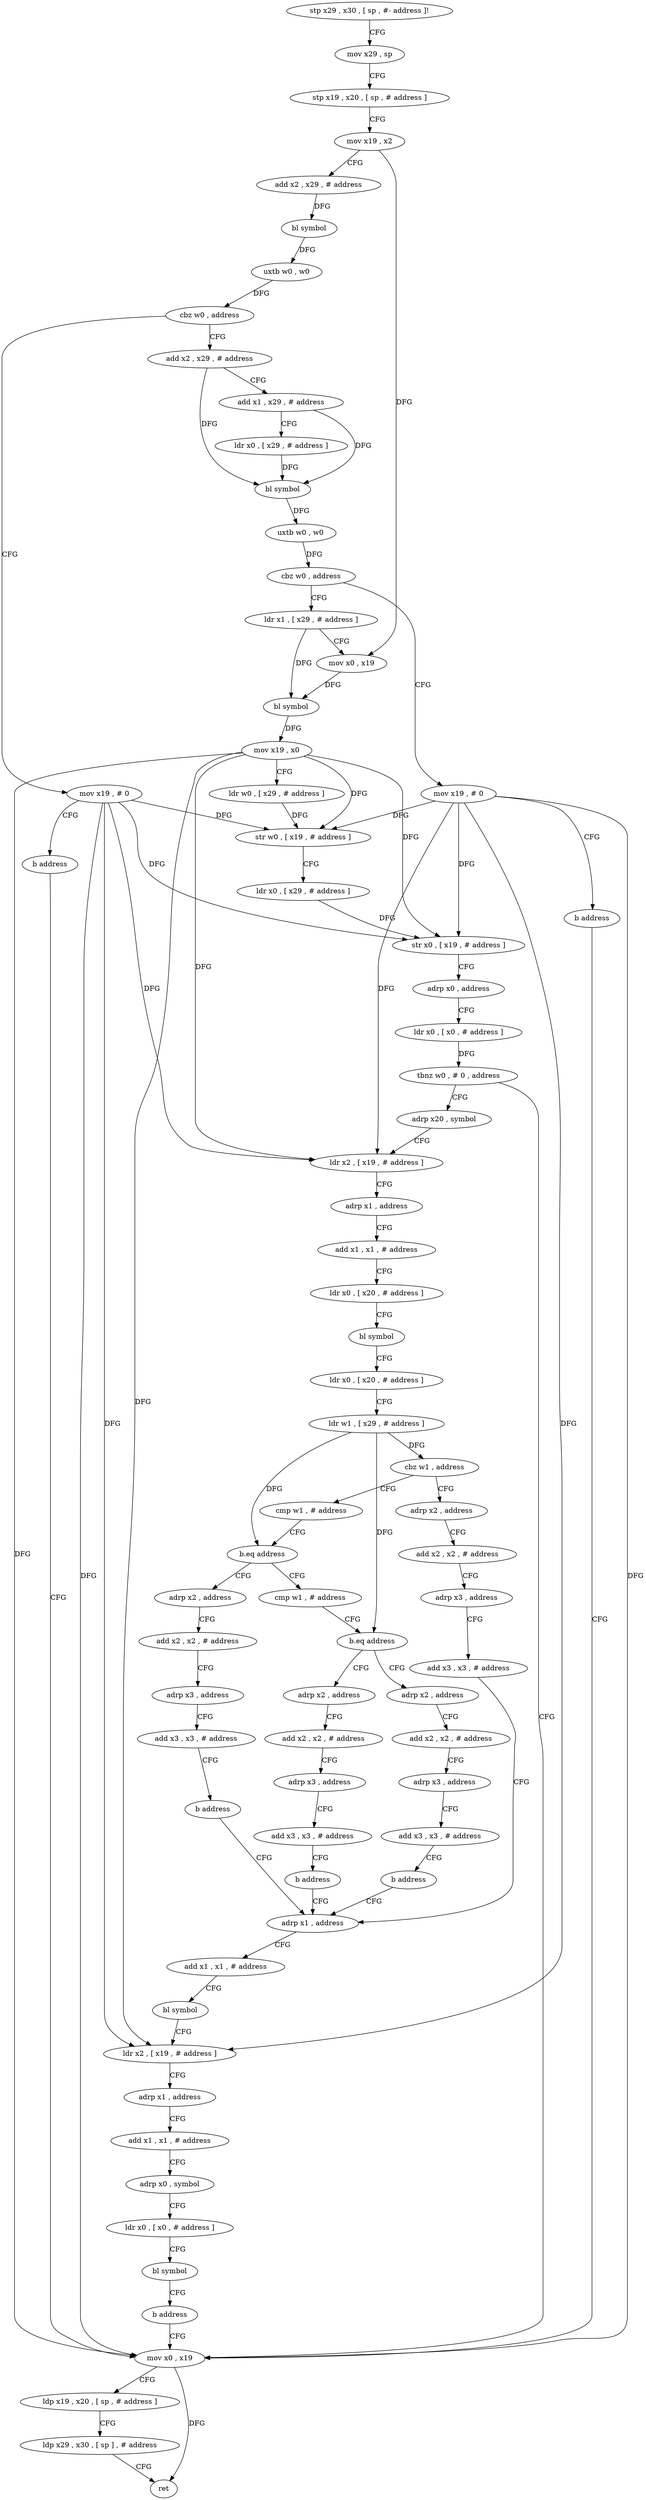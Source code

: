 digraph "func" {
"4248580" [label = "stp x29 , x30 , [ sp , #- address ]!" ]
"4248584" [label = "mov x29 , sp" ]
"4248588" [label = "stp x19 , x20 , [ sp , # address ]" ]
"4248592" [label = "mov x19 , x2" ]
"4248596" [label = "add x2 , x29 , # address" ]
"4248600" [label = "bl symbol" ]
"4248604" [label = "uxtb w0 , w0" ]
"4248608" [label = "cbz w0 , address" ]
"4248872" [label = "mov x19 , # 0" ]
"4248612" [label = "add x2 , x29 , # address" ]
"4248876" [label = "b address" ]
"4248680" [label = "mov x0 , x19" ]
"4248616" [label = "add x1 , x29 , # address" ]
"4248620" [label = "ldr x0 , [ x29 , # address ]" ]
"4248624" [label = "bl symbol" ]
"4248628" [label = "uxtb w0 , w0" ]
"4248632" [label = "cbz w0 , address" ]
"4248864" [label = "mov x19 , # 0" ]
"4248636" [label = "ldr x1 , [ x29 , # address ]" ]
"4248684" [label = "ldp x19 , x20 , [ sp , # address ]" ]
"4248688" [label = "ldp x29 , x30 , [ sp ] , # address" ]
"4248692" [label = "ret" ]
"4248868" [label = "b address" ]
"4248640" [label = "mov x0 , x19" ]
"4248644" [label = "bl symbol" ]
"4248648" [label = "mov x19 , x0" ]
"4248652" [label = "ldr w0 , [ x29 , # address ]" ]
"4248656" [label = "str w0 , [ x19 , # address ]" ]
"4248660" [label = "ldr x0 , [ x29 , # address ]" ]
"4248664" [label = "str x0 , [ x19 , # address ]" ]
"4248668" [label = "adrp x0 , address" ]
"4248672" [label = "ldr x0 , [ x0 , # address ]" ]
"4248676" [label = "tbnz w0 , # 0 , address" ]
"4248696" [label = "adrp x20 , symbol" ]
"4248700" [label = "ldr x2 , [ x19 , # address ]" ]
"4248704" [label = "adrp x1 , address" ]
"4248708" [label = "add x1 , x1 , # address" ]
"4248712" [label = "ldr x0 , [ x20 , # address ]" ]
"4248716" [label = "bl symbol" ]
"4248720" [label = "ldr x0 , [ x20 , # address ]" ]
"4248724" [label = "ldr w1 , [ x29 , # address ]" ]
"4248728" [label = "cbz w1 , address" ]
"4248788" [label = "adrp x2 , address" ]
"4248732" [label = "cmp w1 , # address" ]
"4248792" [label = "add x2 , x2 , # address" ]
"4248796" [label = "adrp x3 , address" ]
"4248800" [label = "add x3 , x3 , # address" ]
"4248804" [label = "adrp x1 , address" ]
"4248736" [label = "b.eq address" ]
"4248844" [label = "adrp x2 , address" ]
"4248740" [label = "cmp w1 , # address" ]
"4248848" [label = "add x2 , x2 , # address" ]
"4248852" [label = "adrp x3 , address" ]
"4248856" [label = "add x3 , x3 , # address" ]
"4248860" [label = "b address" ]
"4248744" [label = "b.eq address" ]
"4248768" [label = "adrp x2 , address" ]
"4248748" [label = "adrp x2 , address" ]
"4248808" [label = "add x1 , x1 , # address" ]
"4248812" [label = "bl symbol" ]
"4248816" [label = "ldr x2 , [ x19 , # address ]" ]
"4248820" [label = "adrp x1 , address" ]
"4248824" [label = "add x1 , x1 , # address" ]
"4248828" [label = "adrp x0 , symbol" ]
"4248832" [label = "ldr x0 , [ x0 , # address ]" ]
"4248836" [label = "bl symbol" ]
"4248840" [label = "b address" ]
"4248772" [label = "add x2 , x2 , # address" ]
"4248776" [label = "adrp x3 , address" ]
"4248780" [label = "add x3 , x3 , # address" ]
"4248784" [label = "b address" ]
"4248752" [label = "add x2 , x2 , # address" ]
"4248756" [label = "adrp x3 , address" ]
"4248760" [label = "add x3 , x3 , # address" ]
"4248764" [label = "b address" ]
"4248580" -> "4248584" [ label = "CFG" ]
"4248584" -> "4248588" [ label = "CFG" ]
"4248588" -> "4248592" [ label = "CFG" ]
"4248592" -> "4248596" [ label = "CFG" ]
"4248592" -> "4248640" [ label = "DFG" ]
"4248596" -> "4248600" [ label = "DFG" ]
"4248600" -> "4248604" [ label = "DFG" ]
"4248604" -> "4248608" [ label = "DFG" ]
"4248608" -> "4248872" [ label = "CFG" ]
"4248608" -> "4248612" [ label = "CFG" ]
"4248872" -> "4248876" [ label = "CFG" ]
"4248872" -> "4248680" [ label = "DFG" ]
"4248872" -> "4248656" [ label = "DFG" ]
"4248872" -> "4248664" [ label = "DFG" ]
"4248872" -> "4248700" [ label = "DFG" ]
"4248872" -> "4248816" [ label = "DFG" ]
"4248612" -> "4248616" [ label = "CFG" ]
"4248612" -> "4248624" [ label = "DFG" ]
"4248876" -> "4248680" [ label = "CFG" ]
"4248680" -> "4248684" [ label = "CFG" ]
"4248680" -> "4248692" [ label = "DFG" ]
"4248616" -> "4248620" [ label = "CFG" ]
"4248616" -> "4248624" [ label = "DFG" ]
"4248620" -> "4248624" [ label = "DFG" ]
"4248624" -> "4248628" [ label = "DFG" ]
"4248628" -> "4248632" [ label = "DFG" ]
"4248632" -> "4248864" [ label = "CFG" ]
"4248632" -> "4248636" [ label = "CFG" ]
"4248864" -> "4248868" [ label = "CFG" ]
"4248864" -> "4248680" [ label = "DFG" ]
"4248864" -> "4248656" [ label = "DFG" ]
"4248864" -> "4248664" [ label = "DFG" ]
"4248864" -> "4248700" [ label = "DFG" ]
"4248864" -> "4248816" [ label = "DFG" ]
"4248636" -> "4248640" [ label = "CFG" ]
"4248636" -> "4248644" [ label = "DFG" ]
"4248684" -> "4248688" [ label = "CFG" ]
"4248688" -> "4248692" [ label = "CFG" ]
"4248868" -> "4248680" [ label = "CFG" ]
"4248640" -> "4248644" [ label = "DFG" ]
"4248644" -> "4248648" [ label = "DFG" ]
"4248648" -> "4248652" [ label = "CFG" ]
"4248648" -> "4248680" [ label = "DFG" ]
"4248648" -> "4248656" [ label = "DFG" ]
"4248648" -> "4248664" [ label = "DFG" ]
"4248648" -> "4248700" [ label = "DFG" ]
"4248648" -> "4248816" [ label = "DFG" ]
"4248652" -> "4248656" [ label = "DFG" ]
"4248656" -> "4248660" [ label = "CFG" ]
"4248660" -> "4248664" [ label = "DFG" ]
"4248664" -> "4248668" [ label = "CFG" ]
"4248668" -> "4248672" [ label = "CFG" ]
"4248672" -> "4248676" [ label = "DFG" ]
"4248676" -> "4248696" [ label = "CFG" ]
"4248676" -> "4248680" [ label = "CFG" ]
"4248696" -> "4248700" [ label = "CFG" ]
"4248700" -> "4248704" [ label = "CFG" ]
"4248704" -> "4248708" [ label = "CFG" ]
"4248708" -> "4248712" [ label = "CFG" ]
"4248712" -> "4248716" [ label = "CFG" ]
"4248716" -> "4248720" [ label = "CFG" ]
"4248720" -> "4248724" [ label = "CFG" ]
"4248724" -> "4248728" [ label = "DFG" ]
"4248724" -> "4248736" [ label = "DFG" ]
"4248724" -> "4248744" [ label = "DFG" ]
"4248728" -> "4248788" [ label = "CFG" ]
"4248728" -> "4248732" [ label = "CFG" ]
"4248788" -> "4248792" [ label = "CFG" ]
"4248732" -> "4248736" [ label = "CFG" ]
"4248792" -> "4248796" [ label = "CFG" ]
"4248796" -> "4248800" [ label = "CFG" ]
"4248800" -> "4248804" [ label = "CFG" ]
"4248804" -> "4248808" [ label = "CFG" ]
"4248736" -> "4248844" [ label = "CFG" ]
"4248736" -> "4248740" [ label = "CFG" ]
"4248844" -> "4248848" [ label = "CFG" ]
"4248740" -> "4248744" [ label = "CFG" ]
"4248848" -> "4248852" [ label = "CFG" ]
"4248852" -> "4248856" [ label = "CFG" ]
"4248856" -> "4248860" [ label = "CFG" ]
"4248860" -> "4248804" [ label = "CFG" ]
"4248744" -> "4248768" [ label = "CFG" ]
"4248744" -> "4248748" [ label = "CFG" ]
"4248768" -> "4248772" [ label = "CFG" ]
"4248748" -> "4248752" [ label = "CFG" ]
"4248808" -> "4248812" [ label = "CFG" ]
"4248812" -> "4248816" [ label = "CFG" ]
"4248816" -> "4248820" [ label = "CFG" ]
"4248820" -> "4248824" [ label = "CFG" ]
"4248824" -> "4248828" [ label = "CFG" ]
"4248828" -> "4248832" [ label = "CFG" ]
"4248832" -> "4248836" [ label = "CFG" ]
"4248836" -> "4248840" [ label = "CFG" ]
"4248840" -> "4248680" [ label = "CFG" ]
"4248772" -> "4248776" [ label = "CFG" ]
"4248776" -> "4248780" [ label = "CFG" ]
"4248780" -> "4248784" [ label = "CFG" ]
"4248784" -> "4248804" [ label = "CFG" ]
"4248752" -> "4248756" [ label = "CFG" ]
"4248756" -> "4248760" [ label = "CFG" ]
"4248760" -> "4248764" [ label = "CFG" ]
"4248764" -> "4248804" [ label = "CFG" ]
}
